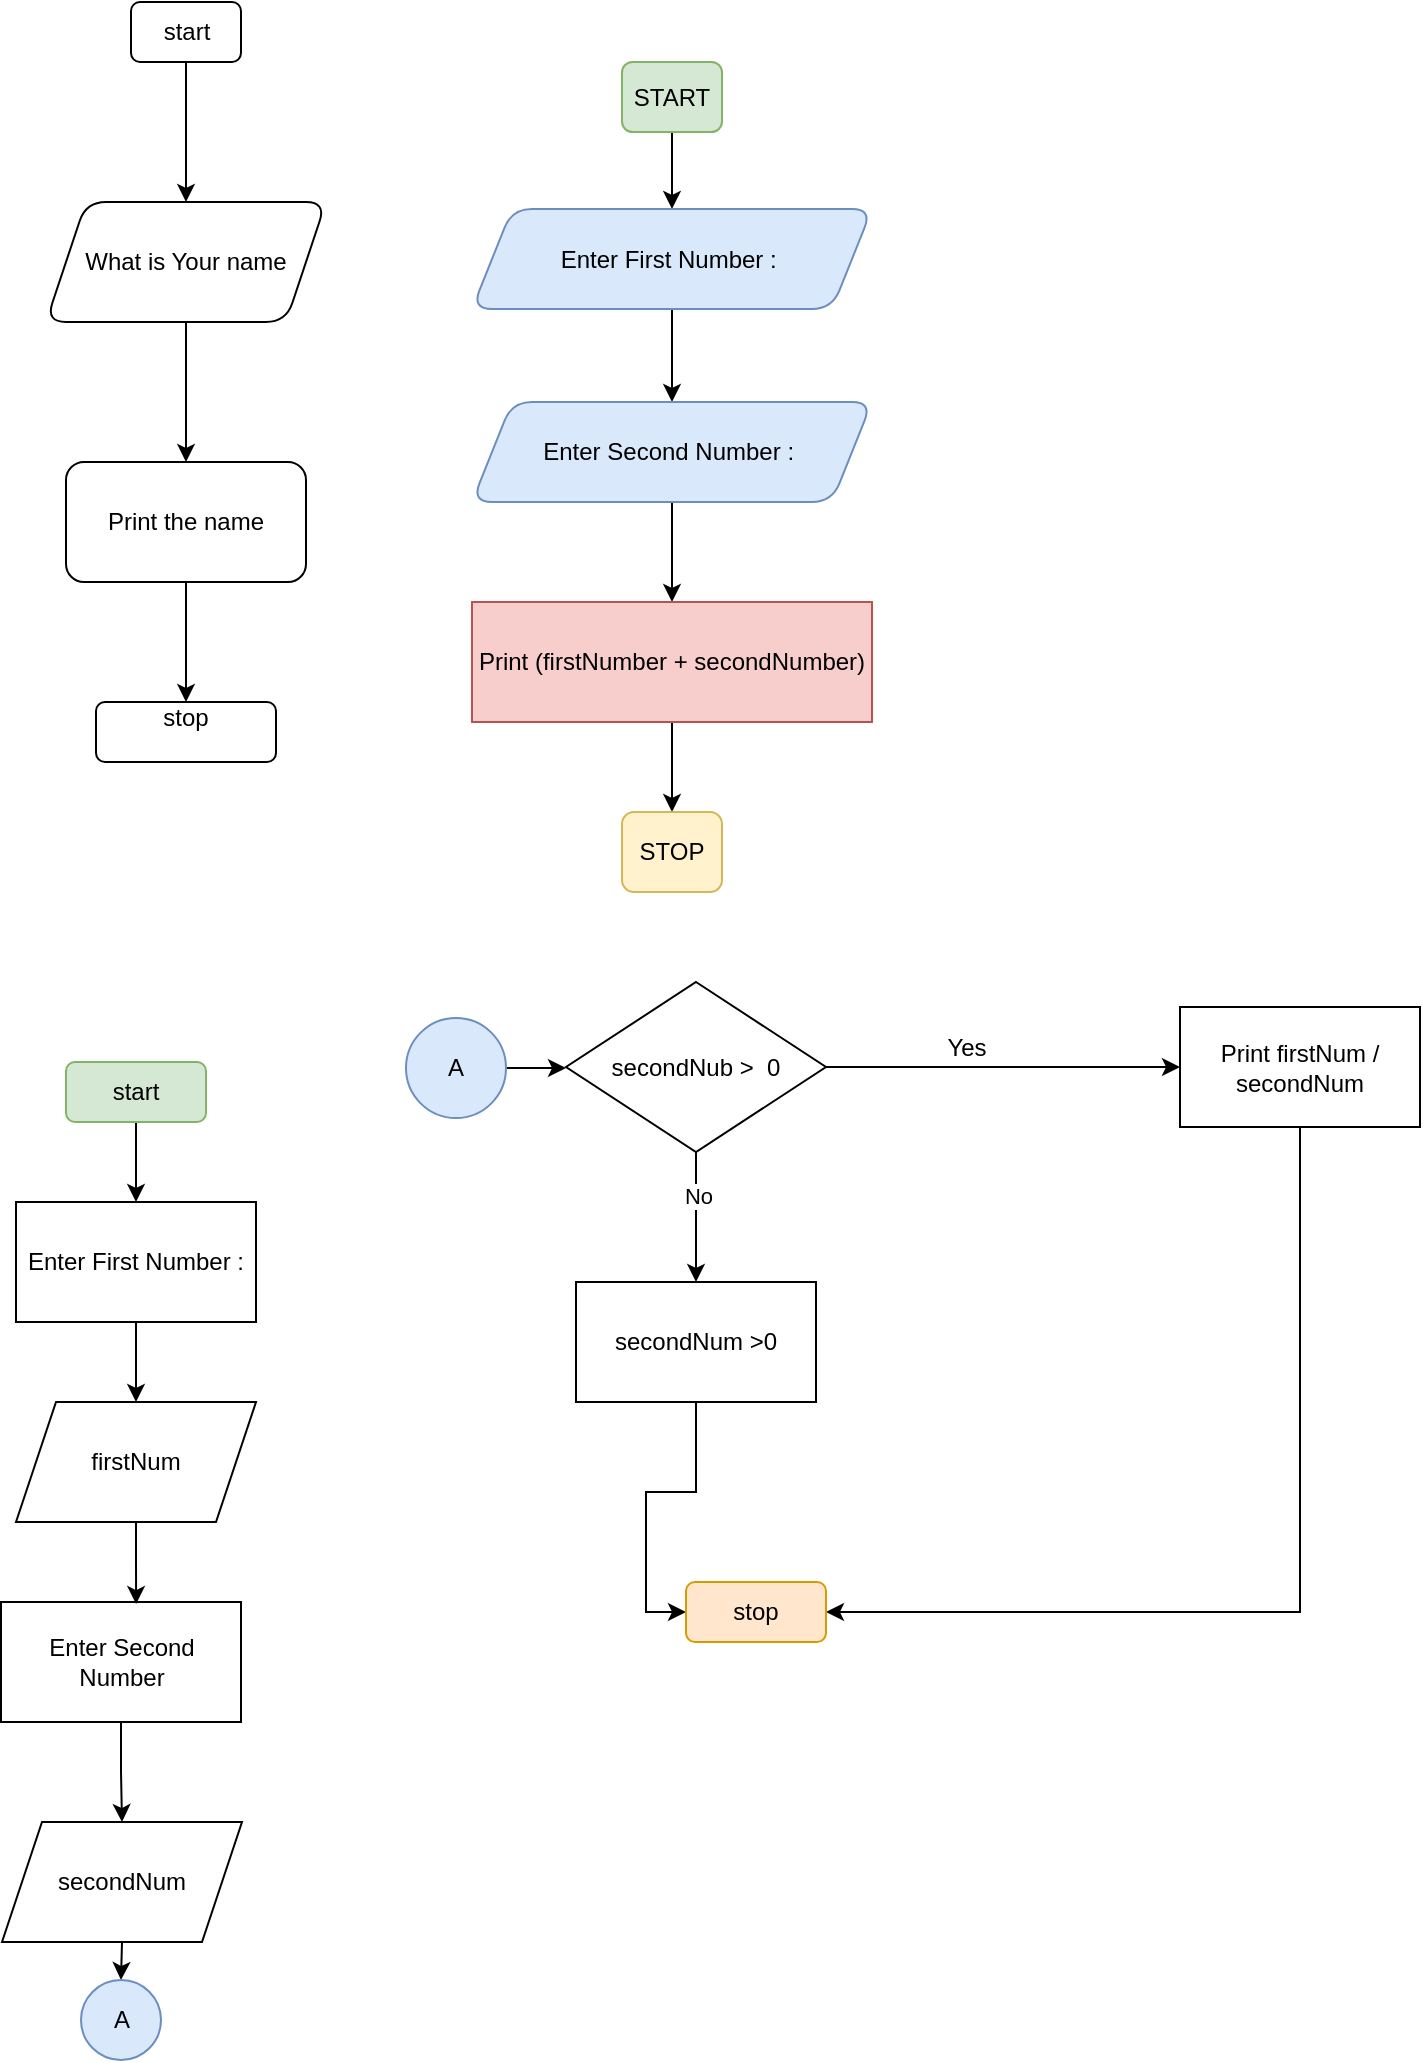<mxfile version="24.7.17">
  <diagram id="C5RBs43oDa-KdzZeNtuy" name="Page-1">
    <mxGraphModel dx="985" dy="760" grid="1" gridSize="10" guides="1" tooltips="1" connect="1" arrows="1" fold="1" page="1" pageScale="1" pageWidth="827" pageHeight="1169" math="0" shadow="0">
      <root>
        <mxCell id="WIyWlLk6GJQsqaUBKTNV-0" />
        <mxCell id="WIyWlLk6GJQsqaUBKTNV-1" parent="WIyWlLk6GJQsqaUBKTNV-0" />
        <mxCell id="97Xq7mV0qKRjfIqD6-us-2" value="" style="edgeStyle=orthogonalEdgeStyle;rounded=0;orthogonalLoop=1;jettySize=auto;html=1;" edge="1" parent="WIyWlLk6GJQsqaUBKTNV-1" source="97Xq7mV0qKRjfIqD6-us-0" target="97Xq7mV0qKRjfIqD6-us-1">
          <mxGeometry relative="1" as="geometry" />
        </mxCell>
        <mxCell id="97Xq7mV0qKRjfIqD6-us-0" value="start" style="rounded=1;whiteSpace=wrap;html=1;imageWidth=1;" vertex="1" parent="WIyWlLk6GJQsqaUBKTNV-1">
          <mxGeometry x="182.5" y="140" width="55" height="30" as="geometry" />
        </mxCell>
        <mxCell id="97Xq7mV0qKRjfIqD6-us-4" value="" style="edgeStyle=orthogonalEdgeStyle;rounded=0;orthogonalLoop=1;jettySize=auto;html=1;" edge="1" parent="WIyWlLk6GJQsqaUBKTNV-1" source="97Xq7mV0qKRjfIqD6-us-1" target="97Xq7mV0qKRjfIqD6-us-3">
          <mxGeometry relative="1" as="geometry" />
        </mxCell>
        <mxCell id="97Xq7mV0qKRjfIqD6-us-1" value="What is Your name" style="shape=parallelogram;perimeter=parallelogramPerimeter;whiteSpace=wrap;html=1;fixedSize=1;rounded=1;" vertex="1" parent="WIyWlLk6GJQsqaUBKTNV-1">
          <mxGeometry x="140" y="240" width="140" height="60" as="geometry" />
        </mxCell>
        <mxCell id="97Xq7mV0qKRjfIqD6-us-6" value="" style="edgeStyle=orthogonalEdgeStyle;rounded=0;orthogonalLoop=1;jettySize=auto;html=1;" edge="1" parent="WIyWlLk6GJQsqaUBKTNV-1" source="97Xq7mV0qKRjfIqD6-us-3" target="97Xq7mV0qKRjfIqD6-us-5">
          <mxGeometry relative="1" as="geometry" />
        </mxCell>
        <mxCell id="97Xq7mV0qKRjfIqD6-us-3" value="Print the name" style="rounded=1;whiteSpace=wrap;html=1;" vertex="1" parent="WIyWlLk6GJQsqaUBKTNV-1">
          <mxGeometry x="150" y="370" width="120" height="60" as="geometry" />
        </mxCell>
        <mxCell id="97Xq7mV0qKRjfIqD6-us-5" value="stop&lt;div&gt;&lt;br&gt;&lt;/div&gt;" style="whiteSpace=wrap;html=1;rounded=1;align=center;" vertex="1" parent="WIyWlLk6GJQsqaUBKTNV-1">
          <mxGeometry x="165" y="490" width="90" height="30" as="geometry" />
        </mxCell>
        <mxCell id="97Xq7mV0qKRjfIqD6-us-12" value="" style="edgeStyle=orthogonalEdgeStyle;rounded=0;orthogonalLoop=1;jettySize=auto;html=1;" edge="1" parent="WIyWlLk6GJQsqaUBKTNV-1" source="97Xq7mV0qKRjfIqD6-us-10" target="97Xq7mV0qKRjfIqD6-us-11">
          <mxGeometry relative="1" as="geometry" />
        </mxCell>
        <mxCell id="97Xq7mV0qKRjfIqD6-us-10" value="START" style="rounded=1;whiteSpace=wrap;html=1;fillColor=#d5e8d4;strokeColor=#82b366;" vertex="1" parent="WIyWlLk6GJQsqaUBKTNV-1">
          <mxGeometry x="428" y="170" width="50" height="35" as="geometry" />
        </mxCell>
        <mxCell id="97Xq7mV0qKRjfIqD6-us-14" value="" style="edgeStyle=orthogonalEdgeStyle;rounded=0;orthogonalLoop=1;jettySize=auto;html=1;" edge="1" parent="WIyWlLk6GJQsqaUBKTNV-1" source="97Xq7mV0qKRjfIqD6-us-11" target="97Xq7mV0qKRjfIqD6-us-13">
          <mxGeometry relative="1" as="geometry" />
        </mxCell>
        <mxCell id="97Xq7mV0qKRjfIqD6-us-11" value="Enter First Number :&amp;nbsp;" style="shape=parallelogram;perimeter=parallelogramPerimeter;whiteSpace=wrap;html=1;fixedSize=1;rounded=1;fillColor=#dae8fc;strokeColor=#6c8ebf;flipV=0;" vertex="1" parent="WIyWlLk6GJQsqaUBKTNV-1">
          <mxGeometry x="353" y="243.5" width="200" height="50" as="geometry" />
        </mxCell>
        <mxCell id="97Xq7mV0qKRjfIqD6-us-17" style="edgeStyle=orthogonalEdgeStyle;rounded=0;orthogonalLoop=1;jettySize=auto;html=1;exitX=0.5;exitY=1;exitDx=0;exitDy=0;entryX=0.5;entryY=0;entryDx=0;entryDy=0;" edge="1" parent="WIyWlLk6GJQsqaUBKTNV-1" source="97Xq7mV0qKRjfIqD6-us-13" target="97Xq7mV0qKRjfIqD6-us-15">
          <mxGeometry relative="1" as="geometry" />
        </mxCell>
        <mxCell id="97Xq7mV0qKRjfIqD6-us-13" value="Enter Second Number :&amp;nbsp;" style="shape=parallelogram;perimeter=parallelogramPerimeter;whiteSpace=wrap;html=1;fixedSize=1;rounded=1;fillColor=#dae8fc;strokeColor=#6c8ebf;flipV=0;" vertex="1" parent="WIyWlLk6GJQsqaUBKTNV-1">
          <mxGeometry x="353" y="340" width="200" height="50" as="geometry" />
        </mxCell>
        <mxCell id="97Xq7mV0qKRjfIqD6-us-20" style="edgeStyle=orthogonalEdgeStyle;rounded=0;orthogonalLoop=1;jettySize=auto;html=1;exitX=0.5;exitY=1;exitDx=0;exitDy=0;entryX=0.5;entryY=0;entryDx=0;entryDy=0;" edge="1" parent="WIyWlLk6GJQsqaUBKTNV-1" source="97Xq7mV0qKRjfIqD6-us-15" target="97Xq7mV0qKRjfIqD6-us-18">
          <mxGeometry relative="1" as="geometry" />
        </mxCell>
        <mxCell id="97Xq7mV0qKRjfIqD6-us-15" value="Print (firstNumber + secondNumber)" style="rounded=0;whiteSpace=wrap;html=1;fillColor=#f8cecc;strokeColor=#b85450;" vertex="1" parent="WIyWlLk6GJQsqaUBKTNV-1">
          <mxGeometry x="353" y="440" width="200" height="60" as="geometry" />
        </mxCell>
        <mxCell id="97Xq7mV0qKRjfIqD6-us-18" value="STOP" style="rounded=1;whiteSpace=wrap;html=1;fillColor=#fff2cc;strokeColor=#d6b656;" vertex="1" parent="WIyWlLk6GJQsqaUBKTNV-1">
          <mxGeometry x="428" y="545" width="50" height="40" as="geometry" />
        </mxCell>
        <mxCell id="97Xq7mV0qKRjfIqD6-us-26" style="edgeStyle=orthogonalEdgeStyle;rounded=0;orthogonalLoop=1;jettySize=auto;html=1;exitX=0.5;exitY=1;exitDx=0;exitDy=0;entryX=0.5;entryY=0;entryDx=0;entryDy=0;" edge="1" parent="WIyWlLk6GJQsqaUBKTNV-1" source="97Xq7mV0qKRjfIqD6-us-22" target="97Xq7mV0qKRjfIqD6-us-25">
          <mxGeometry relative="1" as="geometry" />
        </mxCell>
        <mxCell id="97Xq7mV0qKRjfIqD6-us-22" value="start" style="rounded=1;whiteSpace=wrap;html=1;fillColor=#d5e8d4;strokeColor=#82b366;" vertex="1" parent="WIyWlLk6GJQsqaUBKTNV-1">
          <mxGeometry x="150" y="670" width="70" height="30" as="geometry" />
        </mxCell>
        <mxCell id="97Xq7mV0qKRjfIqD6-us-29" style="edgeStyle=orthogonalEdgeStyle;rounded=0;orthogonalLoop=1;jettySize=auto;html=1;exitX=0.5;exitY=1;exitDx=0;exitDy=0;entryX=0.5;entryY=0;entryDx=0;entryDy=0;" edge="1" parent="WIyWlLk6GJQsqaUBKTNV-1" source="97Xq7mV0qKRjfIqD6-us-25" target="97Xq7mV0qKRjfIqD6-us-27">
          <mxGeometry relative="1" as="geometry" />
        </mxCell>
        <mxCell id="97Xq7mV0qKRjfIqD6-us-25" value="Enter First Number :" style="rounded=0;whiteSpace=wrap;html=1;" vertex="1" parent="WIyWlLk6GJQsqaUBKTNV-1">
          <mxGeometry x="125" y="740" width="120" height="60" as="geometry" />
        </mxCell>
        <mxCell id="97Xq7mV0qKRjfIqD6-us-27" value="firstNum" style="shape=parallelogram;perimeter=parallelogramPerimeter;whiteSpace=wrap;html=1;fixedSize=1;" vertex="1" parent="WIyWlLk6GJQsqaUBKTNV-1">
          <mxGeometry x="125" y="840" width="120" height="60" as="geometry" />
        </mxCell>
        <mxCell id="97Xq7mV0qKRjfIqD6-us-34" style="edgeStyle=orthogonalEdgeStyle;rounded=0;orthogonalLoop=1;jettySize=auto;html=1;exitX=0.5;exitY=1;exitDx=0;exitDy=0;entryX=0.5;entryY=0;entryDx=0;entryDy=0;" edge="1" parent="WIyWlLk6GJQsqaUBKTNV-1" source="97Xq7mV0qKRjfIqD6-us-30" target="97Xq7mV0qKRjfIqD6-us-33">
          <mxGeometry relative="1" as="geometry" />
        </mxCell>
        <mxCell id="97Xq7mV0qKRjfIqD6-us-30" value="Enter Second Number" style="rounded=0;whiteSpace=wrap;html=1;" vertex="1" parent="WIyWlLk6GJQsqaUBKTNV-1">
          <mxGeometry x="117.5" y="940" width="120" height="60" as="geometry" />
        </mxCell>
        <mxCell id="97Xq7mV0qKRjfIqD6-us-32" style="edgeStyle=orthogonalEdgeStyle;rounded=0;orthogonalLoop=1;jettySize=auto;html=1;exitX=0.5;exitY=1;exitDx=0;exitDy=0;entryX=0.563;entryY=0.017;entryDx=0;entryDy=0;entryPerimeter=0;" edge="1" parent="WIyWlLk6GJQsqaUBKTNV-1" source="97Xq7mV0qKRjfIqD6-us-27" target="97Xq7mV0qKRjfIqD6-us-30">
          <mxGeometry relative="1" as="geometry" />
        </mxCell>
        <mxCell id="97Xq7mV0qKRjfIqD6-us-36" style="edgeStyle=orthogonalEdgeStyle;rounded=0;orthogonalLoop=1;jettySize=auto;html=1;exitX=0.5;exitY=1;exitDx=0;exitDy=0;entryX=0.5;entryY=0;entryDx=0;entryDy=0;" edge="1" parent="WIyWlLk6GJQsqaUBKTNV-1" source="97Xq7mV0qKRjfIqD6-us-33" target="97Xq7mV0qKRjfIqD6-us-35">
          <mxGeometry relative="1" as="geometry" />
        </mxCell>
        <mxCell id="97Xq7mV0qKRjfIqD6-us-33" value="secondNum" style="shape=parallelogram;perimeter=parallelogramPerimeter;whiteSpace=wrap;html=1;fixedSize=1;" vertex="1" parent="WIyWlLk6GJQsqaUBKTNV-1">
          <mxGeometry x="118" y="1050" width="120" height="60" as="geometry" />
        </mxCell>
        <mxCell id="97Xq7mV0qKRjfIqD6-us-35" value="A" style="ellipse;whiteSpace=wrap;html=1;aspect=fixed;fillColor=#dae8fc;strokeColor=#6c8ebf;" vertex="1" parent="WIyWlLk6GJQsqaUBKTNV-1">
          <mxGeometry x="157.5" y="1129" width="40" height="40" as="geometry" />
        </mxCell>
        <mxCell id="97Xq7mV0qKRjfIqD6-us-39" style="edgeStyle=orthogonalEdgeStyle;rounded=0;orthogonalLoop=1;jettySize=auto;html=1;exitX=1;exitY=0.5;exitDx=0;exitDy=0;entryX=0;entryY=0.5;entryDx=0;entryDy=0;" edge="1" parent="WIyWlLk6GJQsqaUBKTNV-1" source="97Xq7mV0qKRjfIqD6-us-37" target="97Xq7mV0qKRjfIqD6-us-38">
          <mxGeometry relative="1" as="geometry" />
        </mxCell>
        <mxCell id="97Xq7mV0qKRjfIqD6-us-37" value="A" style="ellipse;whiteSpace=wrap;html=1;aspect=fixed;fillColor=#dae8fc;strokeColor=#6c8ebf;" vertex="1" parent="WIyWlLk6GJQsqaUBKTNV-1">
          <mxGeometry x="320" y="648" width="50" height="50" as="geometry" />
        </mxCell>
        <mxCell id="97Xq7mV0qKRjfIqD6-us-41" value="" style="edgeStyle=orthogonalEdgeStyle;rounded=0;orthogonalLoop=1;jettySize=auto;html=1;" edge="1" parent="WIyWlLk6GJQsqaUBKTNV-1" source="97Xq7mV0qKRjfIqD6-us-38" target="97Xq7mV0qKRjfIqD6-us-40">
          <mxGeometry relative="1" as="geometry" />
        </mxCell>
        <mxCell id="97Xq7mV0qKRjfIqD6-us-44" style="edgeStyle=orthogonalEdgeStyle;rounded=0;orthogonalLoop=1;jettySize=auto;html=1;exitX=0.5;exitY=1;exitDx=0;exitDy=0;entryX=0.5;entryY=0;entryDx=0;entryDy=0;" edge="1" parent="WIyWlLk6GJQsqaUBKTNV-1" source="97Xq7mV0qKRjfIqD6-us-38" target="97Xq7mV0qKRjfIqD6-us-43">
          <mxGeometry relative="1" as="geometry" />
        </mxCell>
        <mxCell id="97Xq7mV0qKRjfIqD6-us-45" value="No" style="edgeLabel;html=1;align=center;verticalAlign=middle;resizable=0;points=[];" vertex="1" connectable="0" parent="97Xq7mV0qKRjfIqD6-us-44">
          <mxGeometry x="-0.323" y="1" relative="1" as="geometry">
            <mxPoint as="offset" />
          </mxGeometry>
        </mxCell>
        <mxCell id="97Xq7mV0qKRjfIqD6-us-38" value="secondNub &amp;gt;&amp;nbsp; 0" style="rhombus;whiteSpace=wrap;html=1;" vertex="1" parent="WIyWlLk6GJQsqaUBKTNV-1">
          <mxGeometry x="400" y="630" width="130" height="85" as="geometry" />
        </mxCell>
        <mxCell id="97Xq7mV0qKRjfIqD6-us-47" style="edgeStyle=orthogonalEdgeStyle;rounded=0;orthogonalLoop=1;jettySize=auto;html=1;exitX=0.5;exitY=1;exitDx=0;exitDy=0;entryX=1;entryY=0.5;entryDx=0;entryDy=0;" edge="1" parent="WIyWlLk6GJQsqaUBKTNV-1" source="97Xq7mV0qKRjfIqD6-us-40" target="97Xq7mV0qKRjfIqD6-us-46">
          <mxGeometry relative="1" as="geometry" />
        </mxCell>
        <mxCell id="97Xq7mV0qKRjfIqD6-us-40" value="Print firstNum / secondNum" style="whiteSpace=wrap;html=1;" vertex="1" parent="WIyWlLk6GJQsqaUBKTNV-1">
          <mxGeometry x="707" y="642.5" width="120" height="60" as="geometry" />
        </mxCell>
        <mxCell id="97Xq7mV0qKRjfIqD6-us-42" value="Yes" style="text;html=1;align=center;verticalAlign=middle;resizable=0;points=[];autosize=1;strokeColor=none;fillColor=none;" vertex="1" parent="WIyWlLk6GJQsqaUBKTNV-1">
          <mxGeometry x="580" y="648" width="40" height="30" as="geometry" />
        </mxCell>
        <mxCell id="97Xq7mV0qKRjfIqD6-us-48" style="edgeStyle=orthogonalEdgeStyle;rounded=0;orthogonalLoop=1;jettySize=auto;html=1;exitX=0.5;exitY=1;exitDx=0;exitDy=0;entryX=0;entryY=0.5;entryDx=0;entryDy=0;" edge="1" parent="WIyWlLk6GJQsqaUBKTNV-1" source="97Xq7mV0qKRjfIqD6-us-43" target="97Xq7mV0qKRjfIqD6-us-46">
          <mxGeometry relative="1" as="geometry" />
        </mxCell>
        <mxCell id="97Xq7mV0qKRjfIqD6-us-43" value="secondNum &amp;gt;0" style="rounded=0;whiteSpace=wrap;html=1;" vertex="1" parent="WIyWlLk6GJQsqaUBKTNV-1">
          <mxGeometry x="405" y="780" width="120" height="60" as="geometry" />
        </mxCell>
        <mxCell id="97Xq7mV0qKRjfIqD6-us-46" value="stop" style="rounded=1;whiteSpace=wrap;html=1;fillColor=#ffe6cc;strokeColor=#d79b00;" vertex="1" parent="WIyWlLk6GJQsqaUBKTNV-1">
          <mxGeometry x="460" y="930" width="70" height="30" as="geometry" />
        </mxCell>
      </root>
    </mxGraphModel>
  </diagram>
</mxfile>
